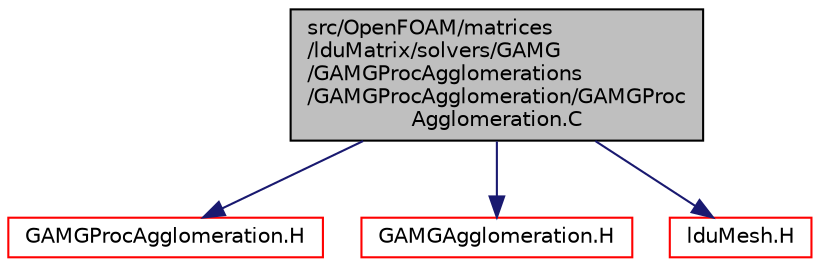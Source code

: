 digraph "src/OpenFOAM/matrices/lduMatrix/solvers/GAMG/GAMGProcAgglomerations/GAMGProcAgglomeration/GAMGProcAgglomeration.C"
{
  bgcolor="transparent";
  edge [fontname="Helvetica",fontsize="10",labelfontname="Helvetica",labelfontsize="10"];
  node [fontname="Helvetica",fontsize="10",shape=record];
  Node0 [label="src/OpenFOAM/matrices\l/lduMatrix/solvers/GAMG\l/GAMGProcAgglomerations\l/GAMGProcAgglomeration/GAMGProc\lAgglomeration.C",height=0.2,width=0.4,color="black", fillcolor="grey75", style="filled", fontcolor="black"];
  Node0 -> Node1 [color="midnightblue",fontsize="10",style="solid",fontname="Helvetica"];
  Node1 [label="GAMGProcAgglomeration.H",height=0.2,width=0.4,color="red",URL="$a11465.html"];
  Node0 -> Node75 [color="midnightblue",fontsize="10",style="solid",fontname="Helvetica"];
  Node75 [label="GAMGAgglomeration.H",height=0.2,width=0.4,color="red",URL="$a11441.html"];
  Node0 -> Node96 [color="midnightblue",fontsize="10",style="solid",fontname="Helvetica"];
  Node96 [label="lduMesh.H",height=0.2,width=0.4,color="red",URL="$a11912.html"];
}
